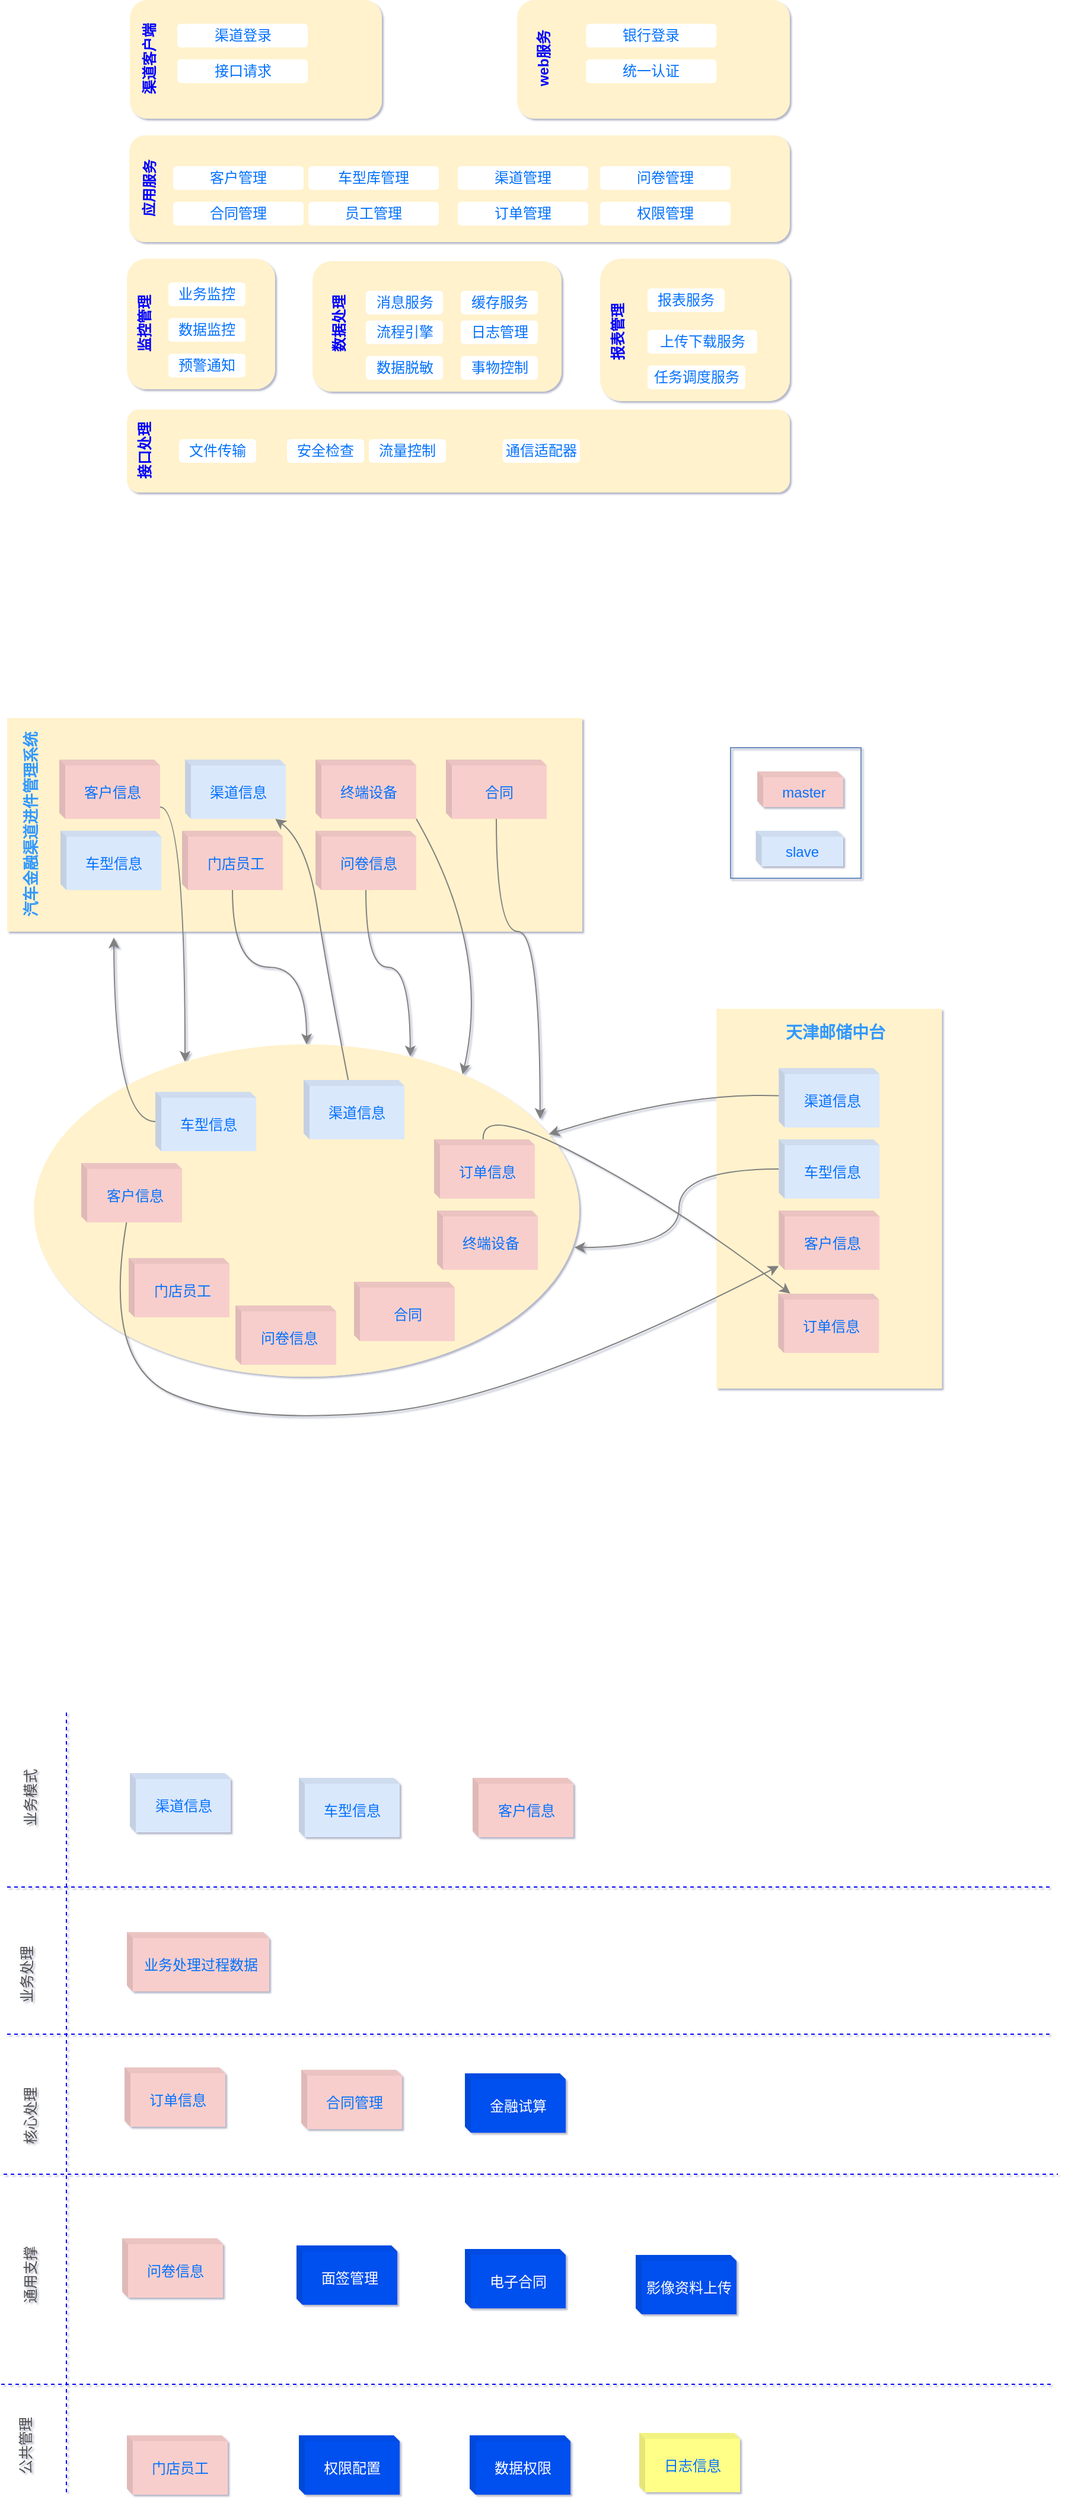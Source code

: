 <mxfile version="15.7.3" type="github">
  <diagram id="rednEDzEIAjiwpXMcuVi" name="Page-1">
    <mxGraphModel dx="2" dy="-683" grid="0" gridSize="10" guides="1" tooltips="1" connect="1" arrows="1" fold="1" page="1" pageScale="1" pageWidth="827" pageHeight="1169" math="0" shadow="1">
      <root>
        <mxCell id="0" />
        <mxCell id="1" parent="0" />
        <mxCell id="dd4Ug4L6rTe_2vMBqGp8-2" value="" style="rounded=1;whiteSpace=wrap;html=1;fillColor=#fff2cc;strokeColor=none;" parent="1" vertex="1">
          <mxGeometry x="153.5" y="60" width="212.5" height="100" as="geometry" />
        </mxCell>
        <mxCell id="dd4Ug4L6rTe_2vMBqGp8-3" value="" style="rounded=1;whiteSpace=wrap;html=1;fillColor=#fff2cc;strokeColor=none;" parent="1" vertex="1">
          <mxGeometry x="480" y="60" width="230" height="100" as="geometry" />
        </mxCell>
        <mxCell id="dd4Ug4L6rTe_2vMBqGp8-4" value="" style="rounded=1;whiteSpace=wrap;html=1;fillColor=#fff2cc;strokeColor=none;shadow=0;glass=0;sketch=0;" parent="1" vertex="1">
          <mxGeometry x="153" y="174" width="557" height="90" as="geometry" />
        </mxCell>
        <mxCell id="dd4Ug4L6rTe_2vMBqGp8-5" value="" style="rounded=1;whiteSpace=wrap;html=1;strokeColor=none;fillColor=#fff2cc;" parent="1" vertex="1">
          <mxGeometry x="151" y="278" width="125" height="110" as="geometry" />
        </mxCell>
        <mxCell id="dd4Ug4L6rTe_2vMBqGp8-6" value="" style="rounded=1;whiteSpace=wrap;html=1;strokeColor=none;fillColor=#fff2cc;" parent="1" vertex="1">
          <mxGeometry x="307.5" y="280" width="210" height="110" as="geometry" />
        </mxCell>
        <mxCell id="dd4Ug4L6rTe_2vMBqGp8-7" value="" style="rounded=1;whiteSpace=wrap;html=1;strokeColor=none;fillColor=#fff2cc;" parent="1" vertex="1">
          <mxGeometry x="550" y="278" width="160" height="120" as="geometry" />
        </mxCell>
        <mxCell id="dd4Ug4L6rTe_2vMBqGp8-8" value="" style="rounded=1;whiteSpace=wrap;html=1;strokeColor=none;fillColor=#fff2cc;" parent="1" vertex="1">
          <mxGeometry x="151" y="405" width="559" height="70" as="geometry" />
        </mxCell>
        <mxCell id="dd4Ug4L6rTe_2vMBqGp8-9" value="&lt;span&gt;&lt;font color=&quot;#0000ff&quot;&gt;&lt;b&gt;渠道客户端&lt;/b&gt;&lt;/font&gt;&lt;/span&gt;" style="text;html=1;align=center;verticalAlign=middle;resizable=0;points=[];autosize=1;strokeColor=none;fillColor=none;rotation=-90;" parent="1" vertex="1">
          <mxGeometry x="130" y="100" width="80" height="20" as="geometry" />
        </mxCell>
        <mxCell id="dd4Ug4L6rTe_2vMBqGp8-11" value="&lt;font color=&quot;#0000ff&quot;&gt;&lt;b&gt;web服务&lt;/b&gt;&lt;/font&gt;" style="text;html=1;align=center;verticalAlign=middle;resizable=0;points=[];autosize=1;strokeColor=none;fillColor=none;rotation=-90;" parent="1" vertex="1">
          <mxGeometry x="472.5" y="100" width="60" height="20" as="geometry" />
        </mxCell>
        <mxCell id="dd4Ug4L6rTe_2vMBqGp8-12" value="&lt;font color=&quot;#0571ff&quot;&gt;客户管理&lt;/font&gt;" style="rounded=1;whiteSpace=wrap;html=1;strokeColor=none;shadow=0;" parent="1" vertex="1">
          <mxGeometry x="190" y="200" width="110" height="20" as="geometry" />
        </mxCell>
        <mxCell id="dd4Ug4L6rTe_2vMBqGp8-13" value="&lt;span&gt;&lt;b&gt;&lt;font color=&quot;#0000ff&quot;&gt;应用服务&lt;/font&gt;&lt;/b&gt;&lt;/span&gt;" style="text;html=1;align=center;verticalAlign=middle;resizable=0;points=[];autosize=1;strokeColor=none;fillColor=none;rotation=-89;" parent="1" vertex="1">
          <mxGeometry x="140" y="209" width="60" height="20" as="geometry" />
        </mxCell>
        <mxCell id="dd4Ug4L6rTe_2vMBqGp8-14" value="&lt;font color=&quot;#0571ff&quot;&gt;车型库管理&lt;/font&gt;" style="rounded=1;whiteSpace=wrap;html=1;shadow=0;strokeColor=none;" parent="1" vertex="1">
          <mxGeometry x="304" y="200" width="110" height="20" as="geometry" />
        </mxCell>
        <mxCell id="dd4Ug4L6rTe_2vMBqGp8-15" value="&lt;font color=&quot;#0571ff&quot;&gt;渠道管理&lt;/font&gt;" style="rounded=1;whiteSpace=wrap;html=1;shadow=0;strokeColor=none;" parent="1" vertex="1">
          <mxGeometry x="430" y="200" width="110" height="20" as="geometry" />
        </mxCell>
        <mxCell id="dd4Ug4L6rTe_2vMBqGp8-16" value="&lt;font color=&quot;#0571ff&quot;&gt;问卷管理&lt;/font&gt;" style="rounded=1;whiteSpace=wrap;html=1;shadow=0;strokeColor=none;" parent="1" vertex="1">
          <mxGeometry x="550" y="200" width="110" height="20" as="geometry" />
        </mxCell>
        <mxCell id="dd4Ug4L6rTe_2vMBqGp8-17" value="&lt;font color=&quot;#0571ff&quot;&gt;合同管理&lt;/font&gt;" style="rounded=1;whiteSpace=wrap;html=1;shadow=0;strokeColor=none;" parent="1" vertex="1">
          <mxGeometry x="190" y="230" width="110" height="20" as="geometry" />
        </mxCell>
        <mxCell id="dd4Ug4L6rTe_2vMBqGp8-20" value="&lt;font color=&quot;#0571ff&quot;&gt;员工管理&lt;/font&gt;" style="rounded=1;whiteSpace=wrap;html=1;shadow=0;strokeColor=none;" parent="1" vertex="1">
          <mxGeometry x="304" y="230" width="110" height="20" as="geometry" />
        </mxCell>
        <mxCell id="dd4Ug4L6rTe_2vMBqGp8-21" value="&lt;font color=&quot;#0571ff&quot;&gt;订单管理&lt;/font&gt;" style="rounded=1;whiteSpace=wrap;html=1;shadow=0;strokeColor=none;" parent="1" vertex="1">
          <mxGeometry x="430" y="230" width="110" height="20" as="geometry" />
        </mxCell>
        <mxCell id="dd4Ug4L6rTe_2vMBqGp8-22" value="&lt;span&gt;&lt;font color=&quot;#0000ff&quot;&gt;&lt;b&gt;数据处理&lt;/b&gt;&lt;/font&gt;&lt;/span&gt;" style="text;html=1;align=center;verticalAlign=middle;resizable=0;points=[];autosize=1;strokeColor=none;fillColor=none;rotation=-90;" parent="1" vertex="1">
          <mxGeometry x="300" y="323" width="60" height="20" as="geometry" />
        </mxCell>
        <mxCell id="dd4Ug4L6rTe_2vMBqGp8-23" value="&lt;font color=&quot;#0571ff&quot;&gt;消息服务&lt;/font&gt;" style="rounded=1;whiteSpace=wrap;html=1;shadow=0;strokeColor=none;" parent="1" vertex="1">
          <mxGeometry x="352.5" y="305" width="65" height="20" as="geometry" />
        </mxCell>
        <mxCell id="dd4Ug4L6rTe_2vMBqGp8-24" value="&lt;font color=&quot;#0571ff&quot;&gt;缓存服务&lt;/font&gt;" style="rounded=1;whiteSpace=wrap;html=1;shadow=0;strokeColor=none;" parent="1" vertex="1">
          <mxGeometry x="432.5" y="305" width="65" height="20" as="geometry" />
        </mxCell>
        <mxCell id="dd4Ug4L6rTe_2vMBqGp8-25" value="流程引擎" style="rounded=1;whiteSpace=wrap;html=1;shadow=0;strokeColor=none;fontColor=#0571FF;" parent="1" vertex="1">
          <mxGeometry x="352.5" y="330" width="65" height="20" as="geometry" />
        </mxCell>
        <mxCell id="dd4Ug4L6rTe_2vMBqGp8-27" value="&lt;font&gt;日志管理&lt;/font&gt;" style="rounded=1;whiteSpace=wrap;html=1;shadow=0;strokeColor=none;fontColor=#0571FF;" parent="1" vertex="1">
          <mxGeometry x="432.5" y="330" width="65" height="20" as="geometry" />
        </mxCell>
        <mxCell id="dd4Ug4L6rTe_2vMBqGp8-28" value="数据脱敏" style="rounded=1;whiteSpace=wrap;html=1;shadow=0;strokeColor=none;fontColor=#0571FF;" parent="1" vertex="1">
          <mxGeometry x="352.5" y="360" width="65" height="20" as="geometry" />
        </mxCell>
        <mxCell id="dd4Ug4L6rTe_2vMBqGp8-29" value="&lt;font color=&quot;#0571ff&quot;&gt;事物控制&lt;/font&gt;" style="rounded=1;whiteSpace=wrap;html=1;shadow=0;strokeColor=none;" parent="1" vertex="1">
          <mxGeometry x="432.5" y="360" width="65" height="20" as="geometry" />
        </mxCell>
        <mxCell id="dd4Ug4L6rTe_2vMBqGp8-30" value="&lt;span&gt;&lt;font color=&quot;#0000ff&quot;&gt;&lt;b&gt;监控管理&lt;/b&gt;&lt;/font&gt;&lt;/span&gt;" style="text;html=1;align=center;verticalAlign=middle;resizable=0;points=[];autosize=1;strokeColor=none;fillColor=none;rotation=-90;" parent="1" vertex="1">
          <mxGeometry x="136" y="323" width="60" height="20" as="geometry" />
        </mxCell>
        <mxCell id="dd4Ug4L6rTe_2vMBqGp8-31" value="&lt;font color=&quot;#0571ff&quot;&gt;业务监控&lt;/font&gt;" style="rounded=1;whiteSpace=wrap;html=1;shadow=0;strokeColor=none;" parent="1" vertex="1">
          <mxGeometry x="186" y="298" width="65" height="20" as="geometry" />
        </mxCell>
        <mxCell id="dd4Ug4L6rTe_2vMBqGp8-32" value="数据监控" style="rounded=1;whiteSpace=wrap;html=1;shadow=0;strokeColor=none;fontColor=#0571FF;" parent="1" vertex="1">
          <mxGeometry x="186" y="328" width="65" height="20" as="geometry" />
        </mxCell>
        <mxCell id="dd4Ug4L6rTe_2vMBqGp8-33" value="预警通知" style="rounded=1;whiteSpace=wrap;html=1;shadow=0;strokeColor=none;fontColor=#0571FF;" parent="1" vertex="1">
          <mxGeometry x="186" y="358" width="65" height="20" as="geometry" />
        </mxCell>
        <mxCell id="dd4Ug4L6rTe_2vMBqGp8-34" value="&lt;b&gt;&lt;font color=&quot;#0000ff&quot;&gt;报表管理&lt;/font&gt;&lt;/b&gt;" style="text;html=1;align=center;verticalAlign=middle;resizable=0;points=[];autosize=1;strokeColor=none;fillColor=none;rotation=-90;" parent="1" vertex="1">
          <mxGeometry x="535" y="330" width="60" height="20" as="geometry" />
        </mxCell>
        <mxCell id="dd4Ug4L6rTe_2vMBqGp8-35" value="&lt;font color=&quot;#0571ff&quot;&gt;报表服务&lt;/font&gt;" style="rounded=1;whiteSpace=wrap;html=1;shadow=0;strokeColor=none;" parent="1" vertex="1">
          <mxGeometry x="590" y="303" width="65" height="20" as="geometry" />
        </mxCell>
        <mxCell id="dd4Ug4L6rTe_2vMBqGp8-37" value="&lt;font color=&quot;#0571ff&quot;&gt;上传下载服务&lt;/font&gt;" style="rounded=1;whiteSpace=wrap;html=1;shadow=0;strokeColor=none;" parent="1" vertex="1">
          <mxGeometry x="590" y="338" width="92.5" height="20" as="geometry" />
        </mxCell>
        <mxCell id="dd4Ug4L6rTe_2vMBqGp8-41" value="&lt;font color=&quot;#0571ff&quot;&gt;任务调度服务&lt;/font&gt;" style="rounded=1;whiteSpace=wrap;html=1;shadow=0;strokeColor=none;" parent="1" vertex="1">
          <mxGeometry x="590" y="368" width="82.5" height="20" as="geometry" />
        </mxCell>
        <mxCell id="dd4Ug4L6rTe_2vMBqGp8-42" value="&lt;span&gt;&lt;font color=&quot;#0000ff&quot;&gt;&lt;b&gt;接口处理&lt;/b&gt;&lt;/font&gt;&lt;/span&gt;" style="text;html=1;align=center;verticalAlign=middle;resizable=0;points=[];autosize=1;strokeColor=none;fillColor=none;rotation=-90;" parent="1" vertex="1">
          <mxGeometry x="136" y="430" width="60" height="20" as="geometry" />
        </mxCell>
        <mxCell id="dd4Ug4L6rTe_2vMBqGp8-43" value="文件传输" style="rounded=1;whiteSpace=wrap;html=1;shadow=0;strokeColor=none;fontColor=#0571FF;" parent="1" vertex="1">
          <mxGeometry x="195" y="430" width="65" height="20" as="geometry" />
        </mxCell>
        <mxCell id="dd4Ug4L6rTe_2vMBqGp8-48" value="安全检查" style="rounded=1;whiteSpace=wrap;html=1;shadow=0;strokeColor=none;fontColor=#0571FF;" parent="1" vertex="1">
          <mxGeometry x="286" y="430" width="65" height="20" as="geometry" />
        </mxCell>
        <mxCell id="dd4Ug4L6rTe_2vMBqGp8-49" value="流量控制" style="rounded=1;whiteSpace=wrap;html=1;shadow=0;strokeColor=none;fontColor=#0571FF;" parent="1" vertex="1">
          <mxGeometry x="355" y="430" width="65" height="20" as="geometry" />
        </mxCell>
        <mxCell id="dd4Ug4L6rTe_2vMBqGp8-51" value="" style="ellipse;whiteSpace=wrap;html=1;fillColor=#fff2cc;strokeColor=none;" parent="1" vertex="1">
          <mxGeometry x="72.5" y="940" width="460" height="280" as="geometry" />
        </mxCell>
        <mxCell id="dd4Ug4L6rTe_2vMBqGp8-55" value="" style="rounded=0;whiteSpace=wrap;html=1;fillColor=#fff2cc;strokeColor=none;" parent="1" vertex="1">
          <mxGeometry x="648.13" y="910" width="190" height="320" as="geometry" />
        </mxCell>
        <mxCell id="dd4Ug4L6rTe_2vMBqGp8-56" value="&lt;font style=&quot;font-size: 14px&quot; color=&quot;#3399ff&quot;&gt;&lt;b&gt;天津邮储中台&lt;/b&gt;&lt;/font&gt;" style="text;html=1;align=center;verticalAlign=middle;resizable=0;points=[];autosize=1;strokeColor=none;fillColor=none;fontColor=#000000;" parent="1" vertex="1">
          <mxGeometry x="698.13" y="920" width="100" height="20" as="geometry" />
        </mxCell>
        <mxCell id="dd4Ug4L6rTe_2vMBqGp8-57" value="" style="rounded=0;whiteSpace=wrap;html=1;fillColor=#fff2cc;strokeColor=none;" parent="1" vertex="1">
          <mxGeometry x="50" y="665" width="485" height="180" as="geometry" />
        </mxCell>
        <mxCell id="dd4Ug4L6rTe_2vMBqGp8-58" value="&lt;blockquote&gt;&lt;font face=&quot;Comic Sans MS&quot; style=&quot;font-size: 13px&quot; color=&quot;#3399ff&quot;&gt;&lt;b&gt;汽车金融渠道进件管理系统&lt;/b&gt;&lt;/font&gt;&lt;/blockquote&gt;" style="text;html=1;align=center;verticalAlign=middle;resizable=0;points=[];autosize=1;strokeColor=none;fillColor=none;fontColor=#000000;horizontal=0;" parent="1" vertex="1">
          <mxGeometry x="45" y="635" width="50" height="240" as="geometry" />
        </mxCell>
        <mxCell id="dd4Ug4L6rTe_2vMBqGp8-62" value="&lt;font color=&quot;#0571ff&quot;&gt;客户信息&lt;/font&gt;" style="shape=cube;whiteSpace=wrap;html=1;boundedLbl=1;backgroundOutline=1;darkOpacity=0.05;darkOpacity2=0.1;size=5;fillColor=#f8cecc;strokeColor=none;" parent="1" vertex="1">
          <mxGeometry x="112.5" y="1040" width="85" height="50" as="geometry" />
        </mxCell>
        <mxCell id="dd4Ug4L6rTe_2vMBqGp8-63" value="&lt;font color=&quot;#0571ff&quot;&gt;车型信息&lt;/font&gt;" style="shape=cube;whiteSpace=wrap;html=1;boundedLbl=1;backgroundOutline=1;darkOpacity=0.05;darkOpacity2=0.1;size=5;fillColor=#dae8fc;strokeColor=none;" parent="1" vertex="1">
          <mxGeometry x="175" y="980" width="85" height="50" as="geometry" />
        </mxCell>
        <mxCell id="dd4Ug4L6rTe_2vMBqGp8-65" value="&lt;font color=&quot;#0571ff&quot;&gt;渠道信息&lt;/font&gt;" style="shape=cube;whiteSpace=wrap;html=1;boundedLbl=1;backgroundOutline=1;darkOpacity=0.05;darkOpacity2=0.1;size=5;fillColor=#dae8fc;strokeColor=none;" parent="1" vertex="1">
          <mxGeometry x="300" y="970" width="85" height="50" as="geometry" />
        </mxCell>
        <mxCell id="dd4Ug4L6rTe_2vMBqGp8-66" value="&lt;font color=&quot;#0571ff&quot;&gt;门店员工&lt;/font&gt;" style="shape=cube;whiteSpace=wrap;html=1;boundedLbl=1;backgroundOutline=1;darkOpacity=0.05;darkOpacity2=0.1;size=5;fillColor=#f8cecc;strokeColor=none;" parent="1" vertex="1">
          <mxGeometry x="152.5" y="1120" width="85" height="50" as="geometry" />
        </mxCell>
        <mxCell id="dd4Ug4L6rTe_2vMBqGp8-67" value="&lt;font color=&quot;#0571ff&quot;&gt;问卷信息&lt;/font&gt;" style="shape=cube;whiteSpace=wrap;html=1;boundedLbl=1;backgroundOutline=1;darkOpacity=0.05;darkOpacity2=0.1;size=5;fillColor=#f8cecc;strokeColor=none;" parent="1" vertex="1">
          <mxGeometry x="242.5" y="1160" width="85" height="50" as="geometry" />
        </mxCell>
        <mxCell id="dd4Ug4L6rTe_2vMBqGp8-68" value="&lt;font color=&quot;#0571ff&quot;&gt;合同&lt;/font&gt;" style="shape=cube;whiteSpace=wrap;html=1;boundedLbl=1;backgroundOutline=1;darkOpacity=0.05;darkOpacity2=0.1;size=5;fillColor=#f8cecc;strokeColor=none;" parent="1" vertex="1">
          <mxGeometry x="342.5" y="1140" width="85" height="50" as="geometry" />
        </mxCell>
        <mxCell id="dd4Ug4L6rTe_2vMBqGp8-69" value="&lt;font color=&quot;#0571ff&quot;&gt;终端设备&lt;/font&gt;" style="shape=cube;whiteSpace=wrap;html=1;boundedLbl=1;backgroundOutline=1;darkOpacity=0.05;darkOpacity2=0.1;size=5;fillColor=#f8cecc;strokeColor=none;" parent="1" vertex="1">
          <mxGeometry x="412.5" y="1080" width="85" height="50" as="geometry" />
        </mxCell>
        <mxCell id="dd4Ug4L6rTe_2vMBqGp8-70" value="&lt;font color=&quot;#0571ff&quot;&gt;渠道信息&lt;/font&gt;" style="shape=cube;whiteSpace=wrap;html=1;boundedLbl=1;backgroundOutline=1;darkOpacity=0.05;darkOpacity2=0.1;size=5;fillColor=#dae8fc;strokeColor=none;" parent="1" vertex="1">
          <mxGeometry x="700.63" y="960" width="85" height="50" as="geometry" />
        </mxCell>
        <mxCell id="dd4Ug4L6rTe_2vMBqGp8-99" value="" style="edgeStyle=orthogonalEdgeStyle;curved=1;rounded=0;orthogonalLoop=1;jettySize=auto;html=1;fontFamily=Comic Sans MS;fontSize=14;fontColor=#0571FF;strokeColor=#808080;entryX=0.991;entryY=0.611;entryDx=0;entryDy=0;entryPerimeter=0;" parent="1" source="dd4Ug4L6rTe_2vMBqGp8-71" target="dd4Ug4L6rTe_2vMBqGp8-51" edge="1">
          <mxGeometry relative="1" as="geometry">
            <mxPoint x="680" y="1085" as="targetPoint" />
          </mxGeometry>
        </mxCell>
        <mxCell id="dd4Ug4L6rTe_2vMBqGp8-71" value="&lt;font color=&quot;#0571ff&quot;&gt;车型信息&lt;/font&gt;" style="shape=cube;whiteSpace=wrap;html=1;boundedLbl=1;backgroundOutline=1;darkOpacity=0.05;darkOpacity2=0.1;size=5;fillColor=#dae8fc;strokeColor=none;" parent="1" vertex="1">
          <mxGeometry x="700.63" y="1020" width="85" height="50" as="geometry" />
        </mxCell>
        <mxCell id="dd4Ug4L6rTe_2vMBqGp8-72" value="&lt;font color=&quot;#0571ff&quot;&gt;客户信息&lt;/font&gt;" style="shape=cube;whiteSpace=wrap;html=1;boundedLbl=1;backgroundOutline=1;darkOpacity=0.05;darkOpacity2=0.1;size=5;fillColor=#f8cecc;strokeColor=none;" parent="1" vertex="1">
          <mxGeometry x="700.63" y="1080" width="85" height="50" as="geometry" />
        </mxCell>
        <mxCell id="dd4Ug4L6rTe_2vMBqGp8-73" value="&lt;font color=&quot;#0571ff&quot;&gt;客户信息&lt;/font&gt;" style="shape=cube;whiteSpace=wrap;html=1;boundedLbl=1;backgroundOutline=1;darkOpacity=0.05;darkOpacity2=0.1;size=5;fillColor=#f8cecc;strokeColor=none;" parent="1" vertex="1">
          <mxGeometry x="94" y="700" width="85" height="50" as="geometry" />
        </mxCell>
        <mxCell id="dd4Ug4L6rTe_2vMBqGp8-74" value="&lt;font color=&quot;#0571ff&quot;&gt;渠道信息&lt;/font&gt;" style="shape=cube;whiteSpace=wrap;html=1;boundedLbl=1;backgroundOutline=1;darkOpacity=0.05;darkOpacity2=0.1;size=5;fillColor=#dae8fc;strokeColor=none;" parent="1" vertex="1">
          <mxGeometry x="200" y="700" width="85" height="50" as="geometry" />
        </mxCell>
        <mxCell id="dd4Ug4L6rTe_2vMBqGp8-75" value="&lt;font color=&quot;#0571ff&quot;&gt;终端设备&lt;/font&gt;" style="shape=cube;whiteSpace=wrap;html=1;boundedLbl=1;backgroundOutline=1;darkOpacity=0.05;darkOpacity2=0.1;size=5;fillColor=#f8cecc;strokeColor=none;" parent="1" vertex="1">
          <mxGeometry x="310" y="700" width="85" height="50" as="geometry" />
        </mxCell>
        <mxCell id="dd4Ug4L6rTe_2vMBqGp8-103" value="" style="edgeStyle=orthogonalEdgeStyle;curved=1;rounded=0;orthogonalLoop=1;jettySize=auto;html=1;fontFamily=Comic Sans MS;fontSize=14;fontColor=#0571FF;strokeColor=#808080;entryX=0.928;entryY=0.224;entryDx=0;entryDy=0;entryPerimeter=0;" parent="1" source="dd4Ug4L6rTe_2vMBqGp8-76" target="dd4Ug4L6rTe_2vMBqGp8-51" edge="1">
          <mxGeometry relative="1" as="geometry">
            <mxPoint x="622.5" y="825" as="targetPoint" />
          </mxGeometry>
        </mxCell>
        <mxCell id="dd4Ug4L6rTe_2vMBqGp8-76" value="&lt;font color=&quot;#0571ff&quot;&gt;合同&lt;/font&gt;" style="shape=cube;whiteSpace=wrap;html=1;boundedLbl=1;backgroundOutline=1;darkOpacity=0.05;darkOpacity2=0.1;size=5;fillColor=#f8cecc;strokeColor=none;" parent="1" vertex="1">
          <mxGeometry x="420" y="700" width="85" height="50" as="geometry" />
        </mxCell>
        <mxCell id="dd4Ug4L6rTe_2vMBqGp8-77" value="&lt;font color=&quot;#0571ff&quot;&gt;车型信息&lt;/font&gt;" style="shape=cube;whiteSpace=wrap;html=1;boundedLbl=1;backgroundOutline=1;darkOpacity=0.05;darkOpacity2=0.1;size=5;fillColor=#dae8fc;strokeColor=none;" parent="1" vertex="1">
          <mxGeometry x="95" y="760" width="85" height="50" as="geometry" />
        </mxCell>
        <mxCell id="dd4Ug4L6rTe_2vMBqGp8-107" value="" style="edgeStyle=orthogonalEdgeStyle;curved=1;rounded=0;orthogonalLoop=1;jettySize=auto;html=1;fontFamily=Comic Sans MS;fontSize=14;fontColor=#0571FF;strokeColor=#808080;" parent="1" source="dd4Ug4L6rTe_2vMBqGp8-78" target="dd4Ug4L6rTe_2vMBqGp8-51" edge="1">
          <mxGeometry relative="1" as="geometry">
            <mxPoint x="240" y="890" as="targetPoint" />
          </mxGeometry>
        </mxCell>
        <mxCell id="dd4Ug4L6rTe_2vMBqGp8-78" value="&lt;font color=&quot;#0571ff&quot;&gt;门店员工&lt;/font&gt;" style="shape=cube;whiteSpace=wrap;html=1;boundedLbl=1;backgroundOutline=1;darkOpacity=0.05;darkOpacity2=0.1;size=5;fillColor=#f8cecc;strokeColor=none;" parent="1" vertex="1">
          <mxGeometry x="197.5" y="760" width="85" height="50" as="geometry" />
        </mxCell>
        <mxCell id="dd4Ug4L6rTe_2vMBqGp8-105" value="" style="edgeStyle=orthogonalEdgeStyle;curved=1;rounded=0;orthogonalLoop=1;jettySize=auto;html=1;fontFamily=Comic Sans MS;fontSize=14;fontColor=#0571FF;strokeColor=#808080;entryX=0.69;entryY=0.036;entryDx=0;entryDy=0;entryPerimeter=0;" parent="1" source="dd4Ug4L6rTe_2vMBqGp8-79" target="dd4Ug4L6rTe_2vMBqGp8-51" edge="1">
          <mxGeometry relative="1" as="geometry">
            <mxPoint x="352.5" y="890" as="targetPoint" />
          </mxGeometry>
        </mxCell>
        <mxCell id="dd4Ug4L6rTe_2vMBqGp8-79" value="&lt;font color=&quot;#0571ff&quot;&gt;问卷信息&lt;/font&gt;" style="shape=cube;whiteSpace=wrap;html=1;boundedLbl=1;backgroundOutline=1;darkOpacity=0.05;darkOpacity2=0.1;size=5;fillColor=#f8cecc;strokeColor=none;" parent="1" vertex="1">
          <mxGeometry x="310" y="760" width="85" height="50" as="geometry" />
        </mxCell>
        <mxCell id="dd4Ug4L6rTe_2vMBqGp8-81" value="" style="endArrow=classic;html=1;rounded=0;fontFamily=Comic Sans MS;fontSize=14;fontColor=#0000FF;strokeColor=#808080;edgeStyle=orthogonalEdgeStyle;curved=1;" parent="1" source="dd4Ug4L6rTe_2vMBqGp8-73" target="dd4Ug4L6rTe_2vMBqGp8-51" edge="1">
          <mxGeometry width="50" height="50" relative="1" as="geometry">
            <mxPoint x="390" y="980" as="sourcePoint" />
            <mxPoint x="440" y="930" as="targetPoint" />
            <Array as="points">
              <mxPoint x="200" y="740" />
            </Array>
          </mxGeometry>
        </mxCell>
        <mxCell id="dd4Ug4L6rTe_2vMBqGp8-82" value="&lt;font color=&quot;#0571ff&quot;&gt;订单信息&lt;/font&gt;" style="shape=cube;whiteSpace=wrap;html=1;boundedLbl=1;backgroundOutline=1;darkOpacity=0.05;darkOpacity2=0.1;size=5;fillColor=#f8cecc;strokeColor=none;" parent="1" vertex="1">
          <mxGeometry x="410" y="1020" width="85" height="50" as="geometry" />
        </mxCell>
        <mxCell id="dd4Ug4L6rTe_2vMBqGp8-88" value="" style="curved=1;endArrow=classic;html=1;rounded=0;fontFamily=Comic Sans MS;fontSize=14;fontColor=#0571FF;strokeColor=#808080;entryX=0.786;entryY=0.09;entryDx=0;entryDy=0;entryPerimeter=0;" parent="1" target="dd4Ug4L6rTe_2vMBqGp8-51" edge="1">
          <mxGeometry width="50" height="50" relative="1" as="geometry">
            <mxPoint x="395.002" y="750" as="sourcePoint" />
            <mxPoint x="451.609" y="940.159" as="targetPoint" />
            <Array as="points">
              <mxPoint x="458.15" y="860" />
            </Array>
          </mxGeometry>
        </mxCell>
        <mxCell id="dd4Ug4L6rTe_2vMBqGp8-90" value="" style="curved=1;endArrow=classic;html=1;rounded=0;fontFamily=Comic Sans MS;fontSize=14;fontColor=#0571FF;strokeColor=#808080;" parent="1" source="dd4Ug4L6rTe_2vMBqGp8-70" target="dd4Ug4L6rTe_2vMBqGp8-51" edge="1">
          <mxGeometry width="50" height="50" relative="1" as="geometry">
            <mxPoint x="570" y="980" as="sourcePoint" />
            <mxPoint x="620" y="930" as="targetPoint" />
            <Array as="points">
              <mxPoint x="620" y="980" />
            </Array>
          </mxGeometry>
        </mxCell>
        <mxCell id="dd4Ug4L6rTe_2vMBqGp8-91" value="" style="curved=1;endArrow=classic;html=1;rounded=0;fontFamily=Comic Sans MS;fontSize=14;fontColor=#0571FF;strokeColor=#808080;" parent="1" source="dd4Ug4L6rTe_2vMBqGp8-62" target="dd4Ug4L6rTe_2vMBqGp8-72" edge="1">
          <mxGeometry width="50" height="50" relative="1" as="geometry">
            <mxPoint x="290" y="1020" as="sourcePoint" />
            <mxPoint x="340" y="970" as="targetPoint" />
            <Array as="points">
              <mxPoint x="130" y="1210" />
              <mxPoint x="250" y="1260" />
              <mxPoint x="480" y="1240" />
            </Array>
          </mxGeometry>
        </mxCell>
        <mxCell id="dd4Ug4L6rTe_2vMBqGp8-93" value="&lt;font color=&quot;#0571ff&quot;&gt;订单信息&lt;/font&gt;" style="shape=cube;whiteSpace=wrap;html=1;boundedLbl=1;backgroundOutline=1;darkOpacity=0.05;darkOpacity2=0.1;size=5;fillColor=#f8cecc;strokeColor=none;" parent="1" vertex="1">
          <mxGeometry x="700.13" y="1150" width="85" height="50" as="geometry" />
        </mxCell>
        <mxCell id="dd4Ug4L6rTe_2vMBqGp8-109" value="" style="edgeStyle=orthogonalEdgeStyle;curved=1;rounded=0;orthogonalLoop=1;jettySize=auto;html=1;fontFamily=Comic Sans MS;fontSize=14;fontColor=#0571FF;strokeColor=#808080;" parent="1" source="dd4Ug4L6rTe_2vMBqGp8-63" edge="1">
          <mxGeometry relative="1" as="geometry">
            <mxPoint x="140" y="850" as="targetPoint" />
          </mxGeometry>
        </mxCell>
        <mxCell id="dd4Ug4L6rTe_2vMBqGp8-89" value="" style="curved=1;endArrow=classic;html=1;rounded=0;fontFamily=Comic Sans MS;fontSize=14;fontColor=#0571FF;strokeColor=#808080;" parent="1" source="dd4Ug4L6rTe_2vMBqGp8-65" target="dd4Ug4L6rTe_2vMBqGp8-74" edge="1">
          <mxGeometry width="50" height="50" relative="1" as="geometry">
            <mxPoint x="360" y="900" as="sourcePoint" />
            <mxPoint x="340" y="930" as="targetPoint" />
            <Array as="points">
              <mxPoint x="320" y="880" />
              <mxPoint x="303" y="770" />
            </Array>
          </mxGeometry>
        </mxCell>
        <mxCell id="dd4Ug4L6rTe_2vMBqGp8-110" value="" style="curved=1;endArrow=classic;html=1;rounded=0;fontFamily=Comic Sans MS;fontSize=14;fontColor=#0571FF;strokeColor=#808080;" parent="1" source="dd4Ug4L6rTe_2vMBqGp8-82" target="dd4Ug4L6rTe_2vMBqGp8-93" edge="1">
          <mxGeometry width="50" height="50" relative="1" as="geometry">
            <mxPoint x="400" y="990" as="sourcePoint" />
            <mxPoint x="450" y="940" as="targetPoint" />
            <Array as="points">
              <mxPoint x="450" y="990" />
              <mxPoint x="620" y="1080" />
            </Array>
          </mxGeometry>
        </mxCell>
        <mxCell id="dd4Ug4L6rTe_2vMBqGp8-111" value="" style="whiteSpace=wrap;html=1;aspect=fixed;labelBackgroundColor=none;fontFamily=Comic Sans MS;fontSize=14;strokeColor=#6c8ebf;verticalAlign=middle;fillColor=none;" parent="1" vertex="1">
          <mxGeometry x="660" y="690" width="110" height="110" as="geometry" />
        </mxCell>
        <mxCell id="dd4Ug4L6rTe_2vMBqGp8-112" value="&lt;font color=&quot;#0571ff&quot;&gt;slave&lt;/font&gt;" style="shape=cube;whiteSpace=wrap;html=1;boundedLbl=1;backgroundOutline=1;darkOpacity=0.05;darkOpacity2=0.1;size=5;fillColor=#dae8fc;strokeColor=none;" parent="1" vertex="1">
          <mxGeometry x="681.25" y="760" width="73.75" height="30" as="geometry" />
        </mxCell>
        <mxCell id="dd4Ug4L6rTe_2vMBqGp8-113" value="&lt;font color=&quot;#0571ff&quot;&gt;master&lt;/font&gt;" style="shape=cube;whiteSpace=wrap;html=1;boundedLbl=1;backgroundOutline=1;darkOpacity=0.05;darkOpacity2=0.1;size=5;fillColor=#f8cecc;strokeColor=none;" parent="1" vertex="1">
          <mxGeometry x="682.5" y="710" width="72.5" height="30" as="geometry" />
        </mxCell>
        <mxCell id="NTnULdjvr8qHJkLBbCB5-6" value="&lt;font color=&quot;#0571ff&quot;&gt;渠道登录&lt;/font&gt;" style="rounded=1;whiteSpace=wrap;html=1;strokeColor=none;shadow=0;" vertex="1" parent="1">
          <mxGeometry x="193.5" y="80" width="110" height="20" as="geometry" />
        </mxCell>
        <mxCell id="NTnULdjvr8qHJkLBbCB5-7" value="&lt;font color=&quot;#0571ff&quot;&gt;接口请求&lt;/font&gt;" style="rounded=1;whiteSpace=wrap;html=1;strokeColor=none;shadow=0;" vertex="1" parent="1">
          <mxGeometry x="193.5" y="110" width="110" height="20" as="geometry" />
        </mxCell>
        <mxCell id="NTnULdjvr8qHJkLBbCB5-8" value="&lt;font color=&quot;#0571ff&quot;&gt;银行登录&lt;/font&gt;" style="rounded=1;whiteSpace=wrap;html=1;strokeColor=none;shadow=0;" vertex="1" parent="1">
          <mxGeometry x="538.13" y="80" width="110" height="20" as="geometry" />
        </mxCell>
        <mxCell id="NTnULdjvr8qHJkLBbCB5-9" value="&lt;font color=&quot;#0571ff&quot;&gt;统一认证&lt;/font&gt;" style="rounded=1;whiteSpace=wrap;html=1;strokeColor=none;shadow=0;" vertex="1" parent="1">
          <mxGeometry x="538.13" y="110" width="110" height="20" as="geometry" />
        </mxCell>
        <mxCell id="NTnULdjvr8qHJkLBbCB5-12" value="通信适配器" style="rounded=1;whiteSpace=wrap;html=1;shadow=0;strokeColor=none;fontColor=#0571FF;" vertex="1" parent="1">
          <mxGeometry x="468" y="430" width="65" height="20" as="geometry" />
        </mxCell>
        <mxCell id="NTnULdjvr8qHJkLBbCB5-13" value="&lt;font color=&quot;#0571ff&quot;&gt;权限管理&lt;/font&gt;" style="rounded=1;whiteSpace=wrap;html=1;shadow=0;strokeColor=none;" vertex="1" parent="1">
          <mxGeometry x="550" y="230" width="110" height="20" as="geometry" />
        </mxCell>
        <mxCell id="NTnULdjvr8qHJkLBbCB5-14" value="" style="endArrow=none;dashed=1;html=1;rounded=0;fontColor=default;strokeColor=#0000FF;" edge="1" parent="1">
          <mxGeometry width="50" height="50" relative="1" as="geometry">
            <mxPoint x="50" y="1650" as="sourcePoint" />
            <mxPoint x="931" y="1650" as="targetPoint" />
          </mxGeometry>
        </mxCell>
        <mxCell id="NTnULdjvr8qHJkLBbCB5-15" value="" style="endArrow=none;dashed=1;html=1;rounded=0;fontColor=default;strokeColor=#0000FF;" edge="1" parent="1">
          <mxGeometry width="50" height="50" relative="1" as="geometry">
            <mxPoint x="50" y="1774" as="sourcePoint" />
            <mxPoint x="930" y="1774" as="targetPoint" />
          </mxGeometry>
        </mxCell>
        <mxCell id="NTnULdjvr8qHJkLBbCB5-16" value="" style="endArrow=none;dashed=1;html=1;rounded=0;fontColor=default;strokeColor=#0000FF;" edge="1" parent="1">
          <mxGeometry width="50" height="50" relative="1" as="geometry">
            <mxPoint x="47" y="1892" as="sourcePoint" />
            <mxPoint x="936" y="1892" as="targetPoint" />
          </mxGeometry>
        </mxCell>
        <mxCell id="NTnULdjvr8qHJkLBbCB5-17" value="" style="endArrow=none;dashed=1;html=1;rounded=0;fontColor=default;strokeColor=#0000FF;" edge="1" parent="1">
          <mxGeometry width="50" height="50" relative="1" as="geometry">
            <mxPoint x="100" y="2160" as="sourcePoint" />
            <mxPoint x="100" y="1500" as="targetPoint" />
          </mxGeometry>
        </mxCell>
        <mxCell id="NTnULdjvr8qHJkLBbCB5-19" value="&lt;font color=&quot;#4d4d4d&quot;&gt;业务模式&lt;/font&gt;" style="text;html=1;align=center;verticalAlign=middle;resizable=0;points=[];autosize=1;strokeColor=none;fillColor=none;fontColor=default;rotation=-90;" vertex="1" parent="1">
          <mxGeometry x="40" y="1565" width="60" height="20" as="geometry" />
        </mxCell>
        <mxCell id="NTnULdjvr8qHJkLBbCB5-20" value="" style="endArrow=none;dashed=1;html=1;rounded=0;fontColor=default;strokeColor=#0000FF;" edge="1" parent="1">
          <mxGeometry width="50" height="50" relative="1" as="geometry">
            <mxPoint x="45" y="2069" as="sourcePoint" />
            <mxPoint x="933" y="2069" as="targetPoint" />
          </mxGeometry>
        </mxCell>
        <mxCell id="NTnULdjvr8qHJkLBbCB5-21" value="&lt;font color=&quot;#4d4d4d&quot;&gt;业务处理&lt;/font&gt;" style="text;html=1;align=center;verticalAlign=middle;resizable=0;points=[];autosize=1;strokeColor=none;fillColor=none;fontColor=default;rotation=-90;" vertex="1" parent="1">
          <mxGeometry x="38" y="1715" width="58" height="18" as="geometry" />
        </mxCell>
        <mxCell id="NTnULdjvr8qHJkLBbCB5-22" value="&lt;font color=&quot;#4d4d4d&quot;&gt;核心处理&lt;br&gt;&lt;/font&gt;" style="text;html=1;align=center;verticalAlign=middle;resizable=0;points=[];autosize=1;strokeColor=none;fillColor=none;fontColor=default;rotation=-90;" vertex="1" parent="1">
          <mxGeometry x="41" y="1834" width="58" height="18" as="geometry" />
        </mxCell>
        <mxCell id="NTnULdjvr8qHJkLBbCB5-23" value="&lt;font color=&quot;#4d4d4d&quot;&gt;通用支撑&lt;br&gt;&lt;/font&gt;" style="text;html=1;align=center;verticalAlign=middle;resizable=0;points=[];autosize=1;strokeColor=none;fillColor=none;fontColor=default;rotation=-90;" vertex="1" parent="1">
          <mxGeometry x="41" y="1968" width="58" height="18" as="geometry" />
        </mxCell>
        <mxCell id="NTnULdjvr8qHJkLBbCB5-24" value="&lt;font color=&quot;#4d4d4d&quot;&gt;公共管理&lt;br&gt;&lt;/font&gt;" style="text;html=1;align=center;verticalAlign=middle;resizable=0;points=[];autosize=1;strokeColor=none;fillColor=none;fontColor=default;rotation=-90;" vertex="1" parent="1">
          <mxGeometry x="37" y="2112" width="58" height="18" as="geometry" />
        </mxCell>
        <mxCell id="NTnULdjvr8qHJkLBbCB5-26" value="&lt;font color=&quot;#0571ff&quot;&gt;门店员工&lt;/font&gt;" style="shape=cube;whiteSpace=wrap;html=1;boundedLbl=1;backgroundOutline=1;darkOpacity=0.05;darkOpacity2=0.1;size=5;fillColor=#f8cecc;strokeColor=none;" vertex="1" parent="1">
          <mxGeometry x="151" y="2112" width="85" height="50" as="geometry" />
        </mxCell>
        <mxCell id="NTnULdjvr8qHJkLBbCB5-27" value="&lt;font color=&quot;#0571ff&quot;&gt;车型信息&lt;/font&gt;" style="shape=cube;whiteSpace=wrap;html=1;boundedLbl=1;backgroundOutline=1;darkOpacity=0.05;darkOpacity2=0.1;size=5;fillColor=#dae8fc;strokeColor=none;" vertex="1" parent="1">
          <mxGeometry x="296" y="1558" width="85" height="50" as="geometry" />
        </mxCell>
        <mxCell id="NTnULdjvr8qHJkLBbCB5-28" value="&lt;font color=&quot;#0571ff&quot;&gt;渠道信息&lt;/font&gt;" style="shape=cube;whiteSpace=wrap;html=1;boundedLbl=1;backgroundOutline=1;darkOpacity=0.05;darkOpacity2=0.1;size=5;fillColor=#dae8fc;strokeColor=none;" vertex="1" parent="1">
          <mxGeometry x="153.5" y="1554" width="85" height="50" as="geometry" />
        </mxCell>
        <mxCell id="NTnULdjvr8qHJkLBbCB5-29" value="&lt;font color=&quot;#0571ff&quot;&gt;订单信息&lt;/font&gt;" style="shape=cube;whiteSpace=wrap;html=1;boundedLbl=1;backgroundOutline=1;darkOpacity=0.05;darkOpacity2=0.1;size=5;fillColor=#f8cecc;strokeColor=none;" vertex="1" parent="1">
          <mxGeometry x="149" y="1802" width="85" height="50" as="geometry" />
        </mxCell>
        <mxCell id="NTnULdjvr8qHJkLBbCB5-30" value="&lt;font color=&quot;#0571ff&quot;&gt;合同管理&lt;/font&gt;" style="shape=cube;whiteSpace=wrap;html=1;boundedLbl=1;backgroundOutline=1;darkOpacity=0.05;darkOpacity2=0.1;size=5;fillColor=#f8cecc;strokeColor=none;" vertex="1" parent="1">
          <mxGeometry x="298" y="1804" width="85" height="50" as="geometry" />
        </mxCell>
        <mxCell id="NTnULdjvr8qHJkLBbCB5-31" value="&lt;font color=&quot;#0571ff&quot;&gt;问卷信息&lt;/font&gt;" style="shape=cube;whiteSpace=wrap;html=1;boundedLbl=1;backgroundOutline=1;darkOpacity=0.05;darkOpacity2=0.1;size=5;fillColor=#f8cecc;strokeColor=none;" vertex="1" parent="1">
          <mxGeometry x="147" y="1946" width="85" height="50" as="geometry" />
        </mxCell>
        <mxCell id="NTnULdjvr8qHJkLBbCB5-32" value="&lt;font color=&quot;#0571ff&quot;&gt;客户信息&lt;/font&gt;" style="shape=cube;whiteSpace=wrap;html=1;boundedLbl=1;backgroundOutline=1;darkOpacity=0.05;darkOpacity2=0.1;size=5;fillColor=#f8cecc;strokeColor=none;" vertex="1" parent="1">
          <mxGeometry x="442.5" y="1558" width="85" height="50" as="geometry" />
        </mxCell>
        <mxCell id="NTnULdjvr8qHJkLBbCB5-33" value="数据权限" style="shape=cube;whiteSpace=wrap;html=1;boundedLbl=1;backgroundOutline=1;darkOpacity=0.05;darkOpacity2=0.1;size=5;fillColor=#0050ef;strokeColor=none;fontColor=#ffffff;" vertex="1" parent="1">
          <mxGeometry x="440" y="2112" width="85" height="50" as="geometry" />
        </mxCell>
        <mxCell id="NTnULdjvr8qHJkLBbCB5-34" value="&lt;font color=&quot;#0571ff&quot;&gt;日志信息&lt;/font&gt;" style="shape=cube;whiteSpace=wrap;html=1;boundedLbl=1;backgroundOutline=1;darkOpacity=0.05;darkOpacity2=0.1;size=5;fillColor=#ffff88;strokeColor=none;" vertex="1" parent="1">
          <mxGeometry x="583" y="2110" width="85" height="50" as="geometry" />
        </mxCell>
        <mxCell id="NTnULdjvr8qHJkLBbCB5-35" value="&lt;font color=&quot;#0571ff&quot;&gt;业务处理过程数据&lt;/font&gt;" style="shape=cube;whiteSpace=wrap;html=1;boundedLbl=1;backgroundOutline=1;darkOpacity=0.05;darkOpacity2=0.1;size=5;fillColor=#f8cecc;strokeColor=none;" vertex="1" parent="1">
          <mxGeometry x="151" y="1688" width="120" height="50" as="geometry" />
        </mxCell>
        <mxCell id="NTnULdjvr8qHJkLBbCB5-36" value="面签管理" style="shape=cube;whiteSpace=wrap;html=1;boundedLbl=1;backgroundOutline=1;darkOpacity=0.05;darkOpacity2=0.1;size=5;fillColor=#0050ef;strokeColor=none;fontColor=#ffffff;" vertex="1" parent="1">
          <mxGeometry x="294" y="1952" width="85" height="50" as="geometry" />
        </mxCell>
        <mxCell id="NTnULdjvr8qHJkLBbCB5-37" value="权限配置" style="shape=cube;whiteSpace=wrap;html=1;boundedLbl=1;backgroundOutline=1;darkOpacity=0.05;darkOpacity2=0.1;size=5;fillColor=#0050ef;strokeColor=none;fontColor=#ffffff;" vertex="1" parent="1">
          <mxGeometry x="296" y="2112" width="85" height="50" as="geometry" />
        </mxCell>
        <mxCell id="NTnULdjvr8qHJkLBbCB5-38" value="电子合同" style="shape=cube;whiteSpace=wrap;html=1;boundedLbl=1;backgroundOutline=1;darkOpacity=0.05;darkOpacity2=0.1;size=5;fillColor=#0050ef;strokeColor=none;fontColor=#ffffff;" vertex="1" parent="1">
          <mxGeometry x="436" y="1955" width="85" height="50" as="geometry" />
        </mxCell>
        <mxCell id="NTnULdjvr8qHJkLBbCB5-39" value="影像资料上传" style="shape=cube;whiteSpace=wrap;html=1;boundedLbl=1;backgroundOutline=1;darkOpacity=0.05;darkOpacity2=0.1;size=5;fillColor=#0050ef;strokeColor=none;fontColor=#ffffff;" vertex="1" parent="1">
          <mxGeometry x="580" y="1960" width="85" height="50" as="geometry" />
        </mxCell>
        <mxCell id="NTnULdjvr8qHJkLBbCB5-40" value="金融试算" style="shape=cube;whiteSpace=wrap;html=1;boundedLbl=1;backgroundOutline=1;darkOpacity=0.05;darkOpacity2=0.1;size=5;fillColor=#0050ef;strokeColor=none;fontColor=#ffffff;" vertex="1" parent="1">
          <mxGeometry x="436" y="1807" width="85" height="50" as="geometry" />
        </mxCell>
      </root>
    </mxGraphModel>
  </diagram>
</mxfile>

